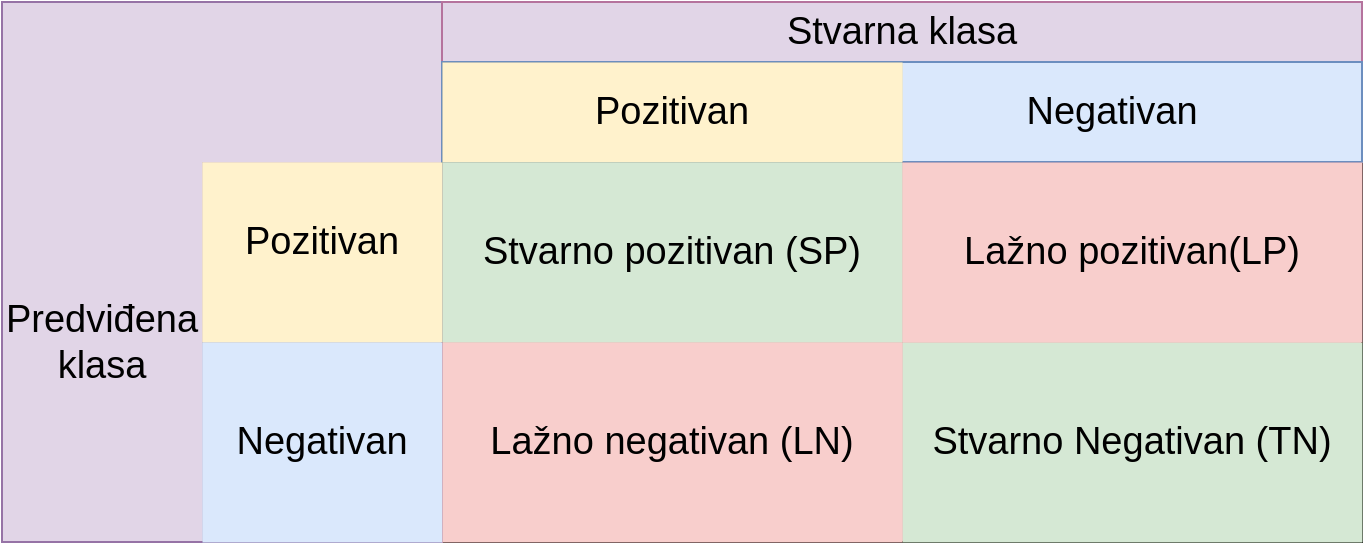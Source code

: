 <mxfile version="14.9.5" type="device" pages="2"><diagram id="0a8Vtbfw1JRQETQ4gUtn" name="Page-1"><mxGraphModel dx="920" dy="800" grid="1" gridSize="10" guides="1" tooltips="1" connect="1" arrows="1" fold="1" page="1" pageScale="1" pageWidth="827" pageHeight="1169" math="0" shadow="0"><root><mxCell id="0"/><mxCell id="1" parent="0"/><mxCell id="viVnzzXD_sXVl5srbcap-1" value="" style="rounded=0;whiteSpace=wrap;html=1;" parent="1" vertex="1"><mxGeometry x="120" y="100" width="580" height="270" as="geometry"/></mxCell><mxCell id="viVnzzXD_sXVl5srbcap-7" value="" style="rounded=0;whiteSpace=wrap;html=1;fillColor=#e1d5e7;strokeColor=#9673a6;" parent="1" vertex="1"><mxGeometry x="20" y="100" width="220" height="270" as="geometry"/></mxCell><mxCell id="viVnzzXD_sXVl5srbcap-8" value="" style="rounded=0;whiteSpace=wrap;html=1;fillColor=#e1d5e7;strokeColor=#B5739D;" parent="1" vertex="1"><mxGeometry x="240" y="100" width="460" height="30" as="geometry"/></mxCell><mxCell id="viVnzzXD_sXVl5srbcap-9" value="" style="rounded=0;whiteSpace=wrap;html=1;fillColor=#dae8fc;strokeColor=#6c8ebf;" parent="1" vertex="1"><mxGeometry x="240" y="130" width="460" height="50" as="geometry"/></mxCell><mxCell id="viVnzzXD_sXVl5srbcap-10" value="Stvarna klasa" style="text;html=1;strokeColor=none;fillColor=none;align=center;verticalAlign=middle;whiteSpace=wrap;rounded=0;strokeWidth=13;fontSize=19;" parent="1" vertex="1"><mxGeometry x="385" y="107.5" width="170" height="15" as="geometry"/></mxCell><mxCell id="viVnzzXD_sXVl5srbcap-11" value="" style="rounded=0;whiteSpace=wrap;html=1;fontSize=19;strokeWidth=0;fillColor=#fff2cc;strokeColor=#d6b656;" parent="1" vertex="1"><mxGeometry x="240" y="130" width="230" height="50" as="geometry"/></mxCell><mxCell id="viVnzzXD_sXVl5srbcap-12" value="Pozitivan" style="text;html=1;strokeColor=none;fillColor=none;align=center;verticalAlign=middle;whiteSpace=wrap;rounded=0;fontSize=19;" parent="1" vertex="1"><mxGeometry x="335" y="145" width="40" height="20" as="geometry"/></mxCell><mxCell id="viVnzzXD_sXVl5srbcap-13" value="Negativan" style="text;html=1;strokeColor=none;fillColor=none;align=center;verticalAlign=middle;whiteSpace=wrap;rounded=0;fontSize=19;" parent="1" vertex="1"><mxGeometry x="555" y="145" width="40" height="20" as="geometry"/></mxCell><mxCell id="viVnzzXD_sXVl5srbcap-14" value="" style="rounded=0;whiteSpace=wrap;html=1;fontSize=19;strokeWidth=0;fillColor=#fff2cc;strokeColor=#d6b656;" parent="1" vertex="1"><mxGeometry x="120" y="180" width="120" height="90" as="geometry"/></mxCell><mxCell id="viVnzzXD_sXVl5srbcap-15" value="Pozitivan" style="text;html=1;strokeColor=none;fillColor=none;align=center;verticalAlign=middle;whiteSpace=wrap;rounded=0;fontSize=19;" parent="1" vertex="1"><mxGeometry x="160" y="210" width="40" height="20" as="geometry"/></mxCell><mxCell id="viVnzzXD_sXVl5srbcap-18" value="Stvarno pozitivan (SP)" style="rounded=0;whiteSpace=wrap;html=1;fontSize=19;strokeWidth=0;fillColor=#d5e8d4;strokeColor=#82b366;" parent="1" vertex="1"><mxGeometry x="240" y="180" width="230" height="90" as="geometry"/></mxCell><mxCell id="viVnzzXD_sXVl5srbcap-19" value="Stvarno Negativan (TN)" style="rounded=0;whiteSpace=wrap;html=1;fontSize=19;strokeWidth=0;fillColor=#d5e8d4;strokeColor=#82b366;" parent="1" vertex="1"><mxGeometry x="470" y="270" width="230" height="100" as="geometry"/></mxCell><mxCell id="viVnzzXD_sXVl5srbcap-21" value="" style="rounded=0;whiteSpace=wrap;html=1;fontSize=19;strokeWidth=0;fillColor=#dae8fc;strokeColor=#6c8ebf;" parent="1" vertex="1"><mxGeometry x="120" y="270" width="120" height="100" as="geometry"/></mxCell><mxCell id="viVnzzXD_sXVl5srbcap-16" value="Negativan" style="text;html=1;strokeColor=none;fillColor=none;align=center;verticalAlign=middle;whiteSpace=wrap;rounded=0;fontSize=19;" parent="1" vertex="1"><mxGeometry x="160" y="310" width="40" height="20" as="geometry"/></mxCell><mxCell id="viVnzzXD_sXVl5srbcap-22" value="" style="rounded=0;whiteSpace=wrap;html=1;fontSize=19;strokeWidth=0;fillColor=#f8cecc;strokeColor=#b85450;" parent="1" vertex="1"><mxGeometry x="470" y="180" width="230" height="90" as="geometry"/></mxCell><mxCell id="viVnzzXD_sXVl5srbcap-23" value="Lažno negativan (LN)" style="rounded=0;whiteSpace=wrap;html=1;fontSize=19;strokeWidth=0;fillColor=#f8cecc;strokeColor=#b85450;" parent="1" vertex="1"><mxGeometry x="240" y="270" width="230" height="100" as="geometry"/></mxCell><mxCell id="viVnzzXD_sXVl5srbcap-24" value="Lažno pozitivan(LP)" style="text;html=1;strokeColor=none;fillColor=none;align=center;verticalAlign=middle;whiteSpace=wrap;rounded=0;fontSize=19;" parent="1" vertex="1"><mxGeometry x="471.25" y="206.25" width="227.5" height="37.5" as="geometry"/></mxCell><mxCell id="viVnzzXD_sXVl5srbcap-28" value="Predviđena&lt;br&gt;klasa" style="text;html=1;strokeColor=none;fillColor=none;align=center;verticalAlign=middle;whiteSpace=wrap;rounded=0;fontSize=19;" parent="1" vertex="1"><mxGeometry x="50" y="260" width="40" height="20" as="geometry"/></mxCell></root></mxGraphModel></diagram><diagram id="F50X1Hfm2i88akjRrzqO" name="Page-2"><mxGraphModel dx="1165" dy="665" grid="1" gridSize="10" guides="1" tooltips="1" connect="1" arrows="1" fold="1" page="1" pageScale="1" pageWidth="827" pageHeight="1169" math="0" shadow="0"><root><mxCell id="FrsdwfyJXgFaSWEsKBTj-0"/><mxCell id="FrsdwfyJXgFaSWEsKBTj-1" parent="FrsdwfyJXgFaSWEsKBTj-0"/><mxCell id="FrsdwfyJXgFaSWEsKBTj-3" value="Pretprocesiranje" style="rounded=1;whiteSpace=wrap;html=1;fillColor=#dae8fc;strokeColor=#6c8ebf;fontSize=15;" vertex="1" parent="FrsdwfyJXgFaSWEsKBTj-1"><mxGeometry x="318" y="150" width="194" height="60" as="geometry"/></mxCell><mxCell id="FrsdwfyJXgFaSWEsKBTj-4" value="Uzimanje uzoraka" style="rounded=1;whiteSpace=wrap;html=1;fillColor=#e1d5e7;strokeColor=#9673a6;fontSize=15;" vertex="1" parent="FrsdwfyJXgFaSWEsKBTj-1"><mxGeometry x="318" y="250" width="194" height="60" as="geometry"/></mxCell><mxCell id="FrsdwfyJXgFaSWEsKBTj-7" value="" style="endArrow=classic;html=1;fontSize=15;exitX=0.5;exitY=1;exitDx=0;exitDy=0;entryX=0.5;entryY=0;entryDx=0;entryDy=0;" edge="1" parent="FrsdwfyJXgFaSWEsKBTj-1" target="FrsdwfyJXgFaSWEsKBTj-3"><mxGeometry width="50" height="50" relative="1" as="geometry"><mxPoint x="414" y="110" as="sourcePoint"/><mxPoint x="440" y="320" as="targetPoint"/></mxGeometry></mxCell><mxCell id="FrsdwfyJXgFaSWEsKBTj-8" value="" style="endArrow=classic;html=1;fontSize=15;exitX=0.5;exitY=1;exitDx=0;exitDy=0;entryX=0.5;entryY=0;entryDx=0;entryDy=0;" edge="1" parent="FrsdwfyJXgFaSWEsKBTj-1" source="FrsdwfyJXgFaSWEsKBTj-3" target="FrsdwfyJXgFaSWEsKBTj-4"><mxGeometry width="50" height="50" relative="1" as="geometry"><mxPoint x="410" y="260" as="sourcePoint"/><mxPoint x="460" y="210" as="targetPoint"/></mxGeometry></mxCell><mxCell id="FrsdwfyJXgFaSWEsKBTj-9" value="Trening skup" style="rounded=1;whiteSpace=wrap;html=1;fontSize=15;fillColor=#e1d5e7;strokeColor=#9673a6;" vertex="1" parent="FrsdwfyJXgFaSWEsKBTj-1"><mxGeometry x="50" y="265" width="192" height="30" as="geometry"/></mxCell><mxCell id="FrsdwfyJXgFaSWEsKBTj-26" value="" style="edgeStyle=orthogonalEdgeStyle;rounded=0;orthogonalLoop=1;jettySize=auto;html=1;fontSize=15;" edge="1" parent="FrsdwfyJXgFaSWEsKBTj-1" source="FrsdwfyJXgFaSWEsKBTj-10" target="FrsdwfyJXgFaSWEsKBTj-25"><mxGeometry relative="1" as="geometry"/></mxCell><mxCell id="FrsdwfyJXgFaSWEsKBTj-10" value="Test skup" style="rounded=1;whiteSpace=wrap;html=1;fontSize=15;fillColor=#e1d5e7;strokeColor=#9673a6;" vertex="1" parent="FrsdwfyJXgFaSWEsKBTj-1"><mxGeometry x="600" y="265" width="192" height="35" as="geometry"/></mxCell><mxCell id="FrsdwfyJXgFaSWEsKBTj-11" value="" style="endArrow=classic;html=1;fontSize=15;exitX=0;exitY=0.5;exitDx=0;exitDy=0;" edge="1" parent="FrsdwfyJXgFaSWEsKBTj-1" source="FrsdwfyJXgFaSWEsKBTj-4"><mxGeometry width="50" height="50" relative="1" as="geometry"><mxPoint x="390" y="370" as="sourcePoint"/><mxPoint x="240" y="280" as="targetPoint"/></mxGeometry></mxCell><mxCell id="FrsdwfyJXgFaSWEsKBTj-12" value="" style="endArrow=classic;html=1;fontSize=15;exitX=1;exitY=0.5;exitDx=0;exitDy=0;entryX=0;entryY=0.5;entryDx=0;entryDy=0;" edge="1" parent="FrsdwfyJXgFaSWEsKBTj-1" source="FrsdwfyJXgFaSWEsKBTj-4" target="FrsdwfyJXgFaSWEsKBTj-10"><mxGeometry width="50" height="50" relative="1" as="geometry"><mxPoint x="510" y="330" as="sourcePoint"/><mxPoint x="560" y="280" as="targetPoint"/></mxGeometry></mxCell><mxCell id="FrsdwfyJXgFaSWEsKBTj-29" style="edgeStyle=orthogonalEdgeStyle;rounded=0;orthogonalLoop=1;jettySize=auto;html=1;fontSize=15;" edge="1" parent="FrsdwfyJXgFaSWEsKBTj-1" source="FrsdwfyJXgFaSWEsKBTj-13"><mxGeometry relative="1" as="geometry"><mxPoint x="310" y="640" as="targetPoint"/><Array as="points"><mxPoint x="145" y="630"/><mxPoint x="310" y="630"/></Array></mxGeometry></mxCell><mxCell id="FrsdwfyJXgFaSWEsKBTj-13" value="Pretprocesiranje" style="rounded=1;whiteSpace=wrap;html=1;fillColor=#dae8fc;strokeColor=#6c8ebf;fontSize=15;" vertex="1" parent="FrsdwfyJXgFaSWEsKBTj-1"><mxGeometry x="48" y="340" width="194" height="60" as="geometry"/></mxCell><mxCell id="FrsdwfyJXgFaSWEsKBTj-14" value="" style="endArrow=classic;html=1;fontSize=15;exitX=0.5;exitY=1;exitDx=0;exitDy=0;entryX=0.5;entryY=0;entryDx=0;entryDy=0;" edge="1" parent="FrsdwfyJXgFaSWEsKBTj-1" source="FrsdwfyJXgFaSWEsKBTj-9" target="FrsdwfyJXgFaSWEsKBTj-13"><mxGeometry width="50" height="50" relative="1" as="geometry"><mxPoint x="390" y="370" as="sourcePoint"/><mxPoint x="440" y="320" as="targetPoint"/></mxGeometry></mxCell><mxCell id="FrsdwfyJXgFaSWEsKBTj-22" value="" style="edgeStyle=orthogonalEdgeStyle;rounded=0;orthogonalLoop=1;jettySize=auto;html=1;fontSize=15;" edge="1" parent="FrsdwfyJXgFaSWEsKBTj-1" source="FrsdwfyJXgFaSWEsKBTj-15" target="FrsdwfyJXgFaSWEsKBTj-19"><mxGeometry relative="1" as="geometry"/></mxCell><mxCell id="FrsdwfyJXgFaSWEsKBTj-15" value="Učenje" style="rounded=1;whiteSpace=wrap;html=1;fillColor=#d5e8d4;strokeColor=#82b366;fontSize=15;" vertex="1" parent="FrsdwfyJXgFaSWEsKBTj-1"><mxGeometry x="316" y="410" width="194" height="60" as="geometry"/></mxCell><mxCell id="FrsdwfyJXgFaSWEsKBTj-16" value="" style="endArrow=classic;html=1;fontSize=15;entryX=0.5;entryY=0;entryDx=0;entryDy=0;" edge="1" parent="FrsdwfyJXgFaSWEsKBTj-1" target="FrsdwfyJXgFaSWEsKBTj-15"><mxGeometry width="50" height="50" relative="1" as="geometry"><mxPoint x="242" y="360" as="sourcePoint"/><mxPoint x="290" y="370" as="targetPoint"/><Array as="points"><mxPoint x="413" y="360"/></Array></mxGeometry></mxCell><mxCell id="FrsdwfyJXgFaSWEsKBTj-17" value="Korpus&lt;br&gt;podataka" style="shape=note;whiteSpace=wrap;html=1;backgroundOutline=1;darkOpacity=0.05;fontSize=15;fillColor=#fff2cc;strokeColor=#d6b656;" vertex="1" parent="FrsdwfyJXgFaSWEsKBTj-1"><mxGeometry x="375" y="10" width="80" height="100" as="geometry"/></mxCell><mxCell id="FrsdwfyJXgFaSWEsKBTj-28" style="edgeStyle=orthogonalEdgeStyle;rounded=0;orthogonalLoop=1;jettySize=auto;html=1;fontSize=15;" edge="1" parent="FrsdwfyJXgFaSWEsKBTj-1" source="FrsdwfyJXgFaSWEsKBTj-19" target="FrsdwfyJXgFaSWEsKBTj-23"><mxGeometry relative="1" as="geometry"/></mxCell><mxCell id="FrsdwfyJXgFaSWEsKBTj-19" value="Predikcija" style="rounded=1;whiteSpace=wrap;html=1;fillColor=#ffe6cc;strokeColor=#d79b00;fontSize=15;" vertex="1" parent="FrsdwfyJXgFaSWEsKBTj-1"><mxGeometry x="316" y="510" width="194" height="60" as="geometry"/></mxCell><mxCell id="FrsdwfyJXgFaSWEsKBTj-23" value="Evaluacija" style="rounded=1;whiteSpace=wrap;html=1;fillColor=#f8cecc;strokeColor=#b85450;fontSize=15;" vertex="1" parent="FrsdwfyJXgFaSWEsKBTj-1"><mxGeometry x="316" y="610" width="194" height="60" as="geometry"/></mxCell><mxCell id="FrsdwfyJXgFaSWEsKBTj-27" style="edgeStyle=orthogonalEdgeStyle;rounded=0;orthogonalLoop=1;jettySize=auto;html=1;entryX=1;entryY=0.5;entryDx=0;entryDy=0;fontSize=15;" edge="1" parent="FrsdwfyJXgFaSWEsKBTj-1" source="FrsdwfyJXgFaSWEsKBTj-25" target="FrsdwfyJXgFaSWEsKBTj-19"><mxGeometry relative="1" as="geometry"><Array as="points"><mxPoint x="695" y="540"/></Array></mxGeometry></mxCell><mxCell id="FrsdwfyJXgFaSWEsKBTj-30" style="edgeStyle=orthogonalEdgeStyle;rounded=0;orthogonalLoop=1;jettySize=auto;html=1;entryX=1;entryY=0.75;entryDx=0;entryDy=0;fontSize=15;" edge="1" parent="FrsdwfyJXgFaSWEsKBTj-1" source="FrsdwfyJXgFaSWEsKBTj-25" target="FrsdwfyJXgFaSWEsKBTj-23"><mxGeometry relative="1" as="geometry"><Array as="points"><mxPoint x="695" y="655"/></Array></mxGeometry></mxCell><mxCell id="FrsdwfyJXgFaSWEsKBTj-25" value="Pretprocesiranje" style="rounded=1;whiteSpace=wrap;html=1;fillColor=#dae8fc;strokeColor=#6c8ebf;fontSize=15;" vertex="1" parent="FrsdwfyJXgFaSWEsKBTj-1"><mxGeometry x="598" y="350" width="194" height="60" as="geometry"/></mxCell></root></mxGraphModel></diagram></mxfile>